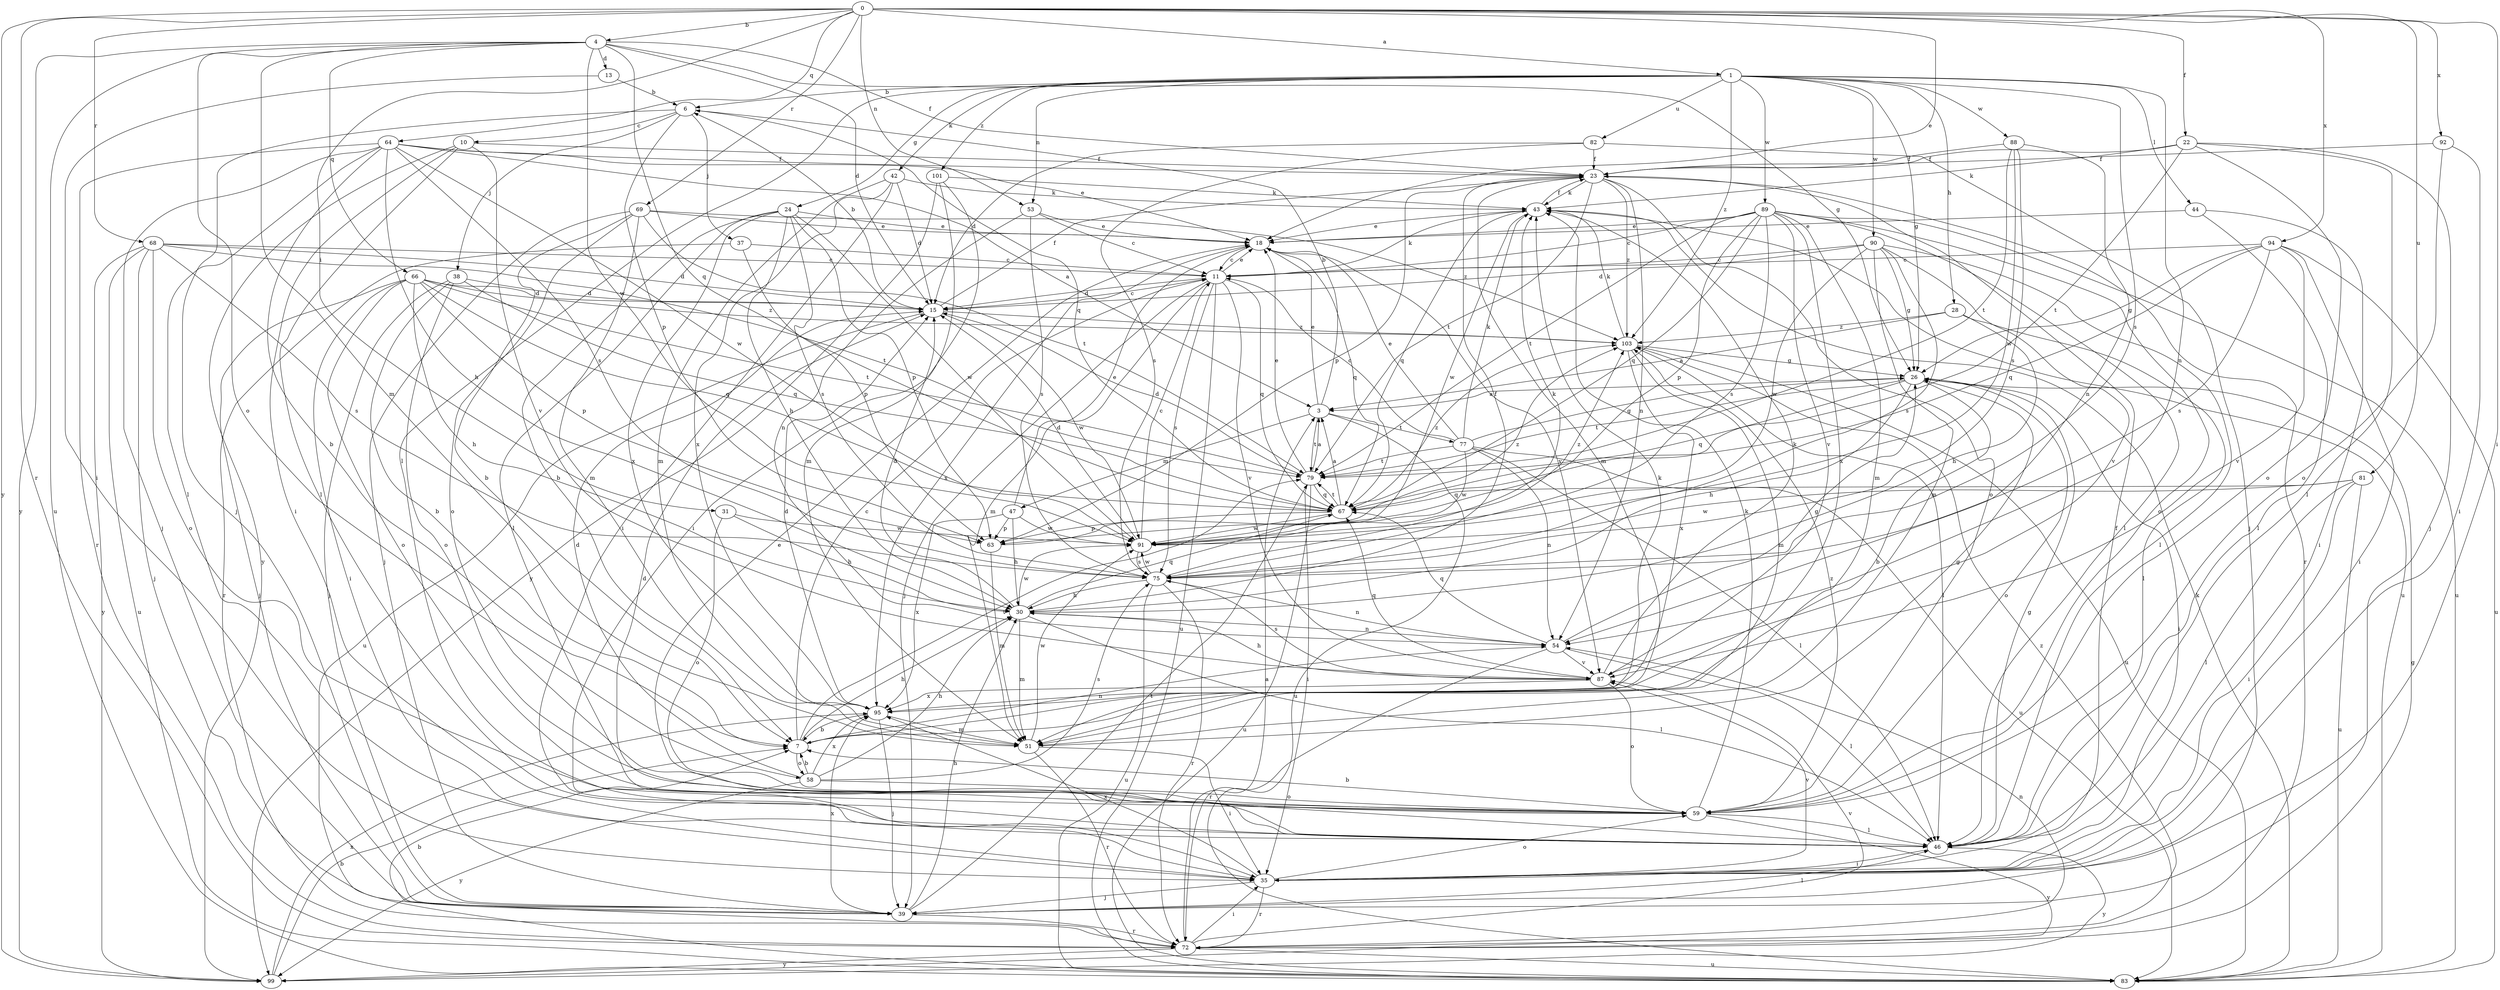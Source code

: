 strict digraph  {
0;
1;
3;
4;
6;
7;
10;
11;
13;
15;
18;
22;
23;
24;
26;
28;
30;
31;
35;
37;
38;
39;
42;
43;
44;
46;
47;
51;
53;
54;
58;
59;
63;
64;
66;
67;
68;
69;
72;
75;
77;
79;
81;
82;
83;
87;
88;
89;
90;
91;
92;
94;
95;
99;
101;
103;
0 -> 1  [label=a];
0 -> 4  [label=b];
0 -> 18  [label=e];
0 -> 22  [label=f];
0 -> 31  [label=i];
0 -> 35  [label=i];
0 -> 53  [label=n];
0 -> 64  [label=q];
0 -> 68  [label=r];
0 -> 69  [label=r];
0 -> 72  [label=r];
0 -> 81  [label=u];
0 -> 92  [label=x];
0 -> 94  [label=x];
0 -> 99  [label=y];
1 -> 6  [label=b];
1 -> 24  [label=g];
1 -> 26  [label=g];
1 -> 28  [label=h];
1 -> 42  [label=k];
1 -> 44  [label=l];
1 -> 46  [label=l];
1 -> 53  [label=n];
1 -> 54  [label=n];
1 -> 75  [label=s];
1 -> 82  [label=u];
1 -> 88  [label=w];
1 -> 89  [label=w];
1 -> 90  [label=w];
1 -> 101  [label=z];
1 -> 103  [label=z];
3 -> 6  [label=b];
3 -> 18  [label=e];
3 -> 47  [label=m];
3 -> 77  [label=t];
3 -> 79  [label=t];
3 -> 83  [label=u];
4 -> 13  [label=d];
4 -> 15  [label=d];
4 -> 23  [label=f];
4 -> 26  [label=g];
4 -> 51  [label=m];
4 -> 58  [label=o];
4 -> 66  [label=q];
4 -> 67  [label=q];
4 -> 83  [label=u];
4 -> 91  [label=w];
4 -> 99  [label=y];
6 -> 10  [label=c];
6 -> 37  [label=j];
6 -> 38  [label=j];
6 -> 39  [label=j];
6 -> 63  [label=p];
6 -> 67  [label=q];
7 -> 11  [label=c];
7 -> 30  [label=h];
7 -> 43  [label=k];
7 -> 54  [label=n];
7 -> 58  [label=o];
7 -> 79  [label=t];
10 -> 23  [label=f];
10 -> 35  [label=i];
10 -> 46  [label=l];
10 -> 87  [label=v];
10 -> 99  [label=y];
11 -> 15  [label=d];
11 -> 18  [label=e];
11 -> 39  [label=j];
11 -> 43  [label=k];
11 -> 51  [label=m];
11 -> 67  [label=q];
11 -> 75  [label=s];
11 -> 83  [label=u];
11 -> 87  [label=v];
13 -> 6  [label=b];
13 -> 35  [label=i];
15 -> 6  [label=b];
15 -> 11  [label=c];
15 -> 23  [label=f];
15 -> 83  [label=u];
15 -> 91  [label=w];
15 -> 103  [label=z];
18 -> 11  [label=c];
18 -> 67  [label=q];
18 -> 87  [label=v];
18 -> 95  [label=x];
22 -> 23  [label=f];
22 -> 39  [label=j];
22 -> 43  [label=k];
22 -> 46  [label=l];
22 -> 59  [label=o];
22 -> 79  [label=t];
23 -> 43  [label=k];
23 -> 51  [label=m];
23 -> 54  [label=n];
23 -> 59  [label=o];
23 -> 63  [label=p];
23 -> 72  [label=r];
23 -> 79  [label=t];
23 -> 103  [label=z];
24 -> 7  [label=b];
24 -> 18  [label=e];
24 -> 30  [label=h];
24 -> 46  [label=l];
24 -> 63  [label=p];
24 -> 75  [label=s];
24 -> 91  [label=w];
24 -> 95  [label=x];
26 -> 3  [label=a];
26 -> 7  [label=b];
26 -> 30  [label=h];
26 -> 35  [label=i];
26 -> 59  [label=o];
26 -> 67  [label=q];
26 -> 79  [label=t];
28 -> 3  [label=a];
28 -> 30  [label=h];
28 -> 46  [label=l];
28 -> 103  [label=z];
30 -> 15  [label=d];
30 -> 23  [label=f];
30 -> 46  [label=l];
30 -> 51  [label=m];
30 -> 54  [label=n];
30 -> 67  [label=q];
30 -> 91  [label=w];
31 -> 30  [label=h];
31 -> 59  [label=o];
31 -> 91  [label=w];
35 -> 23  [label=f];
35 -> 39  [label=j];
35 -> 59  [label=o];
35 -> 72  [label=r];
35 -> 87  [label=v];
35 -> 95  [label=x];
37 -> 11  [label=c];
37 -> 63  [label=p];
37 -> 72  [label=r];
38 -> 7  [label=b];
38 -> 15  [label=d];
38 -> 39  [label=j];
38 -> 59  [label=o];
38 -> 67  [label=q];
39 -> 30  [label=h];
39 -> 46  [label=l];
39 -> 72  [label=r];
39 -> 79  [label=t];
39 -> 95  [label=x];
42 -> 15  [label=d];
42 -> 35  [label=i];
42 -> 43  [label=k];
42 -> 51  [label=m];
42 -> 95  [label=x];
43 -> 18  [label=e];
43 -> 23  [label=f];
43 -> 67  [label=q];
43 -> 83  [label=u];
43 -> 91  [label=w];
44 -> 18  [label=e];
44 -> 35  [label=i];
44 -> 46  [label=l];
46 -> 15  [label=d];
46 -> 18  [label=e];
46 -> 26  [label=g];
46 -> 35  [label=i];
46 -> 99  [label=y];
47 -> 18  [label=e];
47 -> 30  [label=h];
47 -> 63  [label=p];
47 -> 91  [label=w];
47 -> 95  [label=x];
51 -> 26  [label=g];
51 -> 35  [label=i];
51 -> 72  [label=r];
51 -> 91  [label=w];
53 -> 11  [label=c];
53 -> 18  [label=e];
53 -> 54  [label=n];
53 -> 75  [label=s];
54 -> 26  [label=g];
54 -> 46  [label=l];
54 -> 67  [label=q];
54 -> 72  [label=r];
54 -> 87  [label=v];
58 -> 7  [label=b];
58 -> 15  [label=d];
58 -> 30  [label=h];
58 -> 59  [label=o];
58 -> 75  [label=s];
58 -> 95  [label=x];
58 -> 99  [label=y];
59 -> 7  [label=b];
59 -> 43  [label=k];
59 -> 46  [label=l];
59 -> 99  [label=y];
59 -> 103  [label=z];
63 -> 51  [label=m];
63 -> 103  [label=z];
64 -> 3  [label=a];
64 -> 7  [label=b];
64 -> 18  [label=e];
64 -> 23  [label=f];
64 -> 30  [label=h];
64 -> 39  [label=j];
64 -> 46  [label=l];
64 -> 72  [label=r];
64 -> 75  [label=s];
64 -> 91  [label=w];
66 -> 15  [label=d];
66 -> 30  [label=h];
66 -> 35  [label=i];
66 -> 39  [label=j];
66 -> 59  [label=o];
66 -> 63  [label=p];
66 -> 67  [label=q];
66 -> 79  [label=t];
66 -> 103  [label=z];
67 -> 3  [label=a];
67 -> 63  [label=p];
67 -> 79  [label=t];
67 -> 91  [label=w];
67 -> 103  [label=z];
68 -> 11  [label=c];
68 -> 15  [label=d];
68 -> 39  [label=j];
68 -> 59  [label=o];
68 -> 75  [label=s];
68 -> 79  [label=t];
68 -> 83  [label=u];
68 -> 99  [label=y];
69 -> 7  [label=b];
69 -> 18  [label=e];
69 -> 39  [label=j];
69 -> 51  [label=m];
69 -> 59  [label=o];
69 -> 79  [label=t];
69 -> 103  [label=z];
72 -> 3  [label=a];
72 -> 7  [label=b];
72 -> 26  [label=g];
72 -> 35  [label=i];
72 -> 54  [label=n];
72 -> 83  [label=u];
72 -> 87  [label=v];
72 -> 99  [label=y];
72 -> 103  [label=z];
75 -> 30  [label=h];
75 -> 43  [label=k];
75 -> 54  [label=n];
75 -> 72  [label=r];
75 -> 83  [label=u];
75 -> 91  [label=w];
77 -> 11  [label=c];
77 -> 18  [label=e];
77 -> 26  [label=g];
77 -> 43  [label=k];
77 -> 46  [label=l];
77 -> 54  [label=n];
77 -> 79  [label=t];
77 -> 83  [label=u];
77 -> 91  [label=w];
79 -> 3  [label=a];
79 -> 15  [label=d];
79 -> 18  [label=e];
79 -> 35  [label=i];
79 -> 67  [label=q];
79 -> 83  [label=u];
81 -> 35  [label=i];
81 -> 46  [label=l];
81 -> 67  [label=q];
81 -> 83  [label=u];
81 -> 91  [label=w];
82 -> 15  [label=d];
82 -> 23  [label=f];
82 -> 39  [label=j];
82 -> 75  [label=s];
83 -> 43  [label=k];
87 -> 30  [label=h];
87 -> 43  [label=k];
87 -> 59  [label=o];
87 -> 67  [label=q];
87 -> 75  [label=s];
87 -> 95  [label=x];
88 -> 23  [label=f];
88 -> 54  [label=n];
88 -> 75  [label=s];
88 -> 79  [label=t];
88 -> 91  [label=w];
89 -> 11  [label=c];
89 -> 18  [label=e];
89 -> 46  [label=l];
89 -> 51  [label=m];
89 -> 59  [label=o];
89 -> 63  [label=p];
89 -> 67  [label=q];
89 -> 75  [label=s];
89 -> 79  [label=t];
89 -> 83  [label=u];
89 -> 87  [label=v];
89 -> 95  [label=x];
90 -> 11  [label=c];
90 -> 15  [label=d];
90 -> 26  [label=g];
90 -> 46  [label=l];
90 -> 51  [label=m];
90 -> 75  [label=s];
90 -> 87  [label=v];
90 -> 91  [label=w];
91 -> 11  [label=c];
91 -> 15  [label=d];
91 -> 75  [label=s];
91 -> 103  [label=z];
92 -> 23  [label=f];
92 -> 35  [label=i];
92 -> 59  [label=o];
94 -> 11  [label=c];
94 -> 26  [label=g];
94 -> 35  [label=i];
94 -> 67  [label=q];
94 -> 75  [label=s];
94 -> 83  [label=u];
94 -> 87  [label=v];
95 -> 7  [label=b];
95 -> 15  [label=d];
95 -> 39  [label=j];
95 -> 51  [label=m];
99 -> 7  [label=b];
99 -> 95  [label=x];
101 -> 35  [label=i];
101 -> 43  [label=k];
101 -> 51  [label=m];
101 -> 99  [label=y];
103 -> 26  [label=g];
103 -> 43  [label=k];
103 -> 46  [label=l];
103 -> 51  [label=m];
103 -> 83  [label=u];
103 -> 95  [label=x];
}
